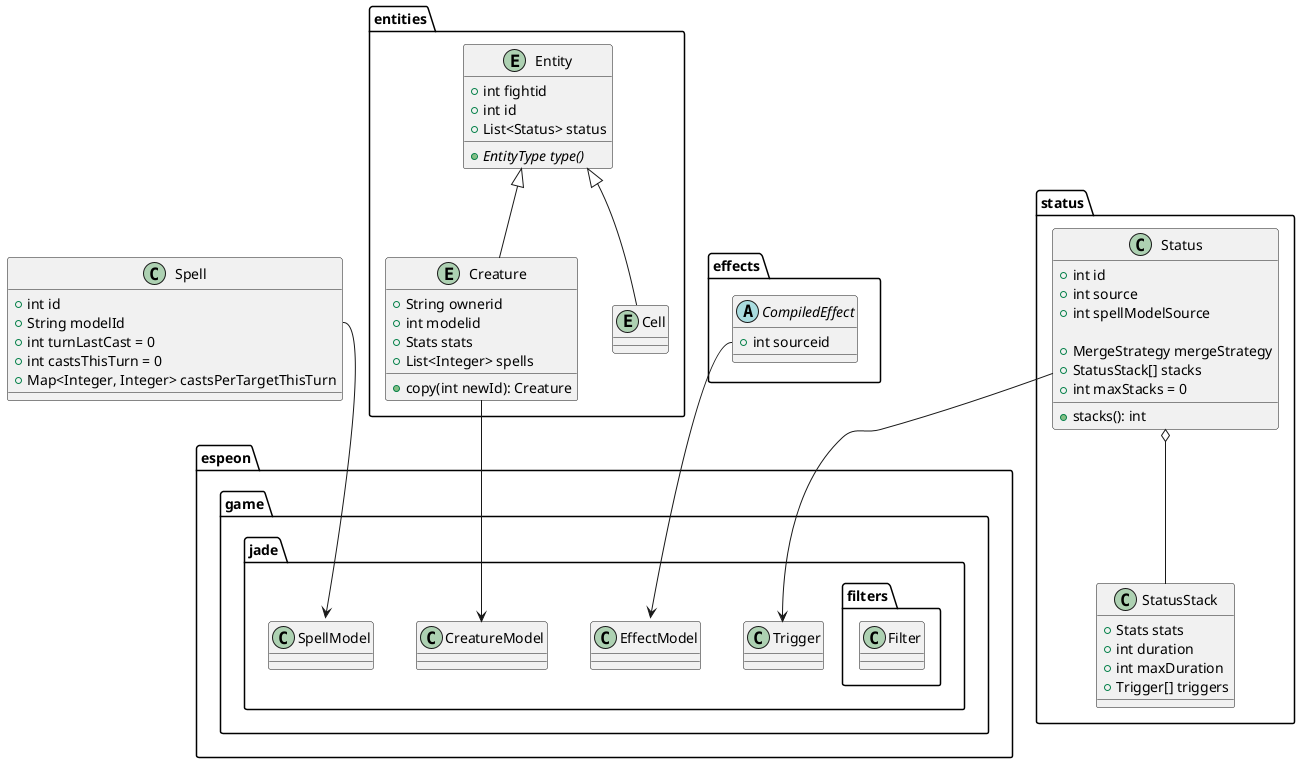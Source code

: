 @startuml red

skinparam groupInheritance 3
' page 2x2
' skinparam pageMargin 10
' skinparam pageExternalColor gray
' skinparam pageBorderColor black

package espeon.game.jade {
	class EffectModel {}
	class CreatureModel {}
	class SpellModel {}
	class Trigger {}

	package filters {
		class Filter {}
	}
}

package entities {
	entity Entity {
		+int fightid
		+int id
		+List<Status> status
		+{abstract} EntityType type()
	}
	entity Creature {
		+String ownerid
		+int modelid
		+Stats stats
		+List<Integer> spells
		+copy(int newId): Creature
	}
	entity Cell {
	}
	Entity <|-- Creature
	Entity <|-- Cell
}




package status {
	class Status {
		+int id
		+int source
		+int spellModelSource

		+MergeStrategy mergeStrategy
		+StatusStack[] stacks
		+int maxStacks = 0

		+stacks(): int
	}

	class StatusStack {
		+Stats stats
		+int duration
		+int maxDuration
		+Trigger[] triggers
	}
	Status o-- StatusStack
}


package effects {
	abstract CompiledEffect {
		+int sourceid
	}
	' struct CompiledDamage {
	' 	+int creatureid
	' 	+int damage
	' }
	' struct CompiledMove {
	' 	+int creatureid
	' 	+int cellid
	' }
	' struct CompiledStatusEffect {
	' 	+int entityid
	' 	+int statusid
	' }
	' struct CompiledSummon {
	' 	+int creatureid
	' 	+int cellid
	' }
	' struct CompiledRebase {
	' }
	' CompiledEffect <|-- CompiledDamage
	' CompiledEffect <|-- CompiledMove
	' CompiledEffect <|-- CompiledStatusEffect
	' CompiledEffect <|-- CompiledSummon
	' CompiledEffect <|-- CompiledRebase
}

class Spell {
	+int id
	+String modelId
	+int turnLastCast = 0
	+int castsThisTurn = 0
	+Map<Integer, Integer> castsPerTargetThisTurn
}


Status --> Trigger
Creature --> CreatureModel
Spell::modelId --> SpellModel::id
CompiledEffect::sourceid --> EffectModel::id


@enduml
